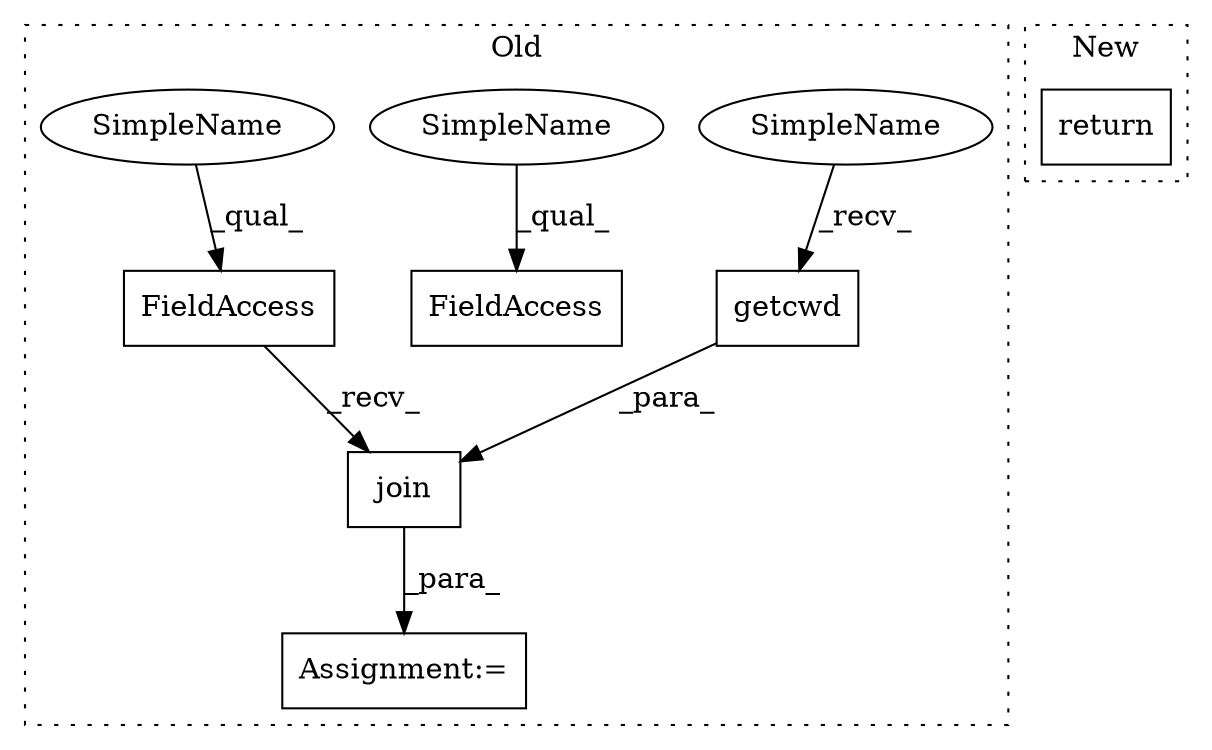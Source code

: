 digraph G {
subgraph cluster0 {
1 [label="getcwd" a="32" s="17241" l="8" shape="box"];
3 [label="join" a="32" s="17233,17275" l="5,1" shape="box"];
4 [label="FieldAccess" a="22" s="17225" l="7" shape="box"];
5 [label="FieldAccess" a="22" s="17208" l="7" shape="box"];
6 [label="Assignment:=" a="7" s="17207" l="1" shape="box"];
7 [label="SimpleName" a="42" s="17238" l="2" shape="ellipse"];
8 [label="SimpleName" a="42" s="17208" l="2" shape="ellipse"];
9 [label="SimpleName" a="42" s="17225" l="2" shape="ellipse"];
label = "Old";
style="dotted";
}
subgraph cluster1 {
2 [label="return" a="41" s="16538" l="7" shape="box"];
label = "New";
style="dotted";
}
1 -> 3 [label="_para_"];
3 -> 6 [label="_para_"];
4 -> 3 [label="_recv_"];
7 -> 1 [label="_recv_"];
8 -> 5 [label="_qual_"];
9 -> 4 [label="_qual_"];
}